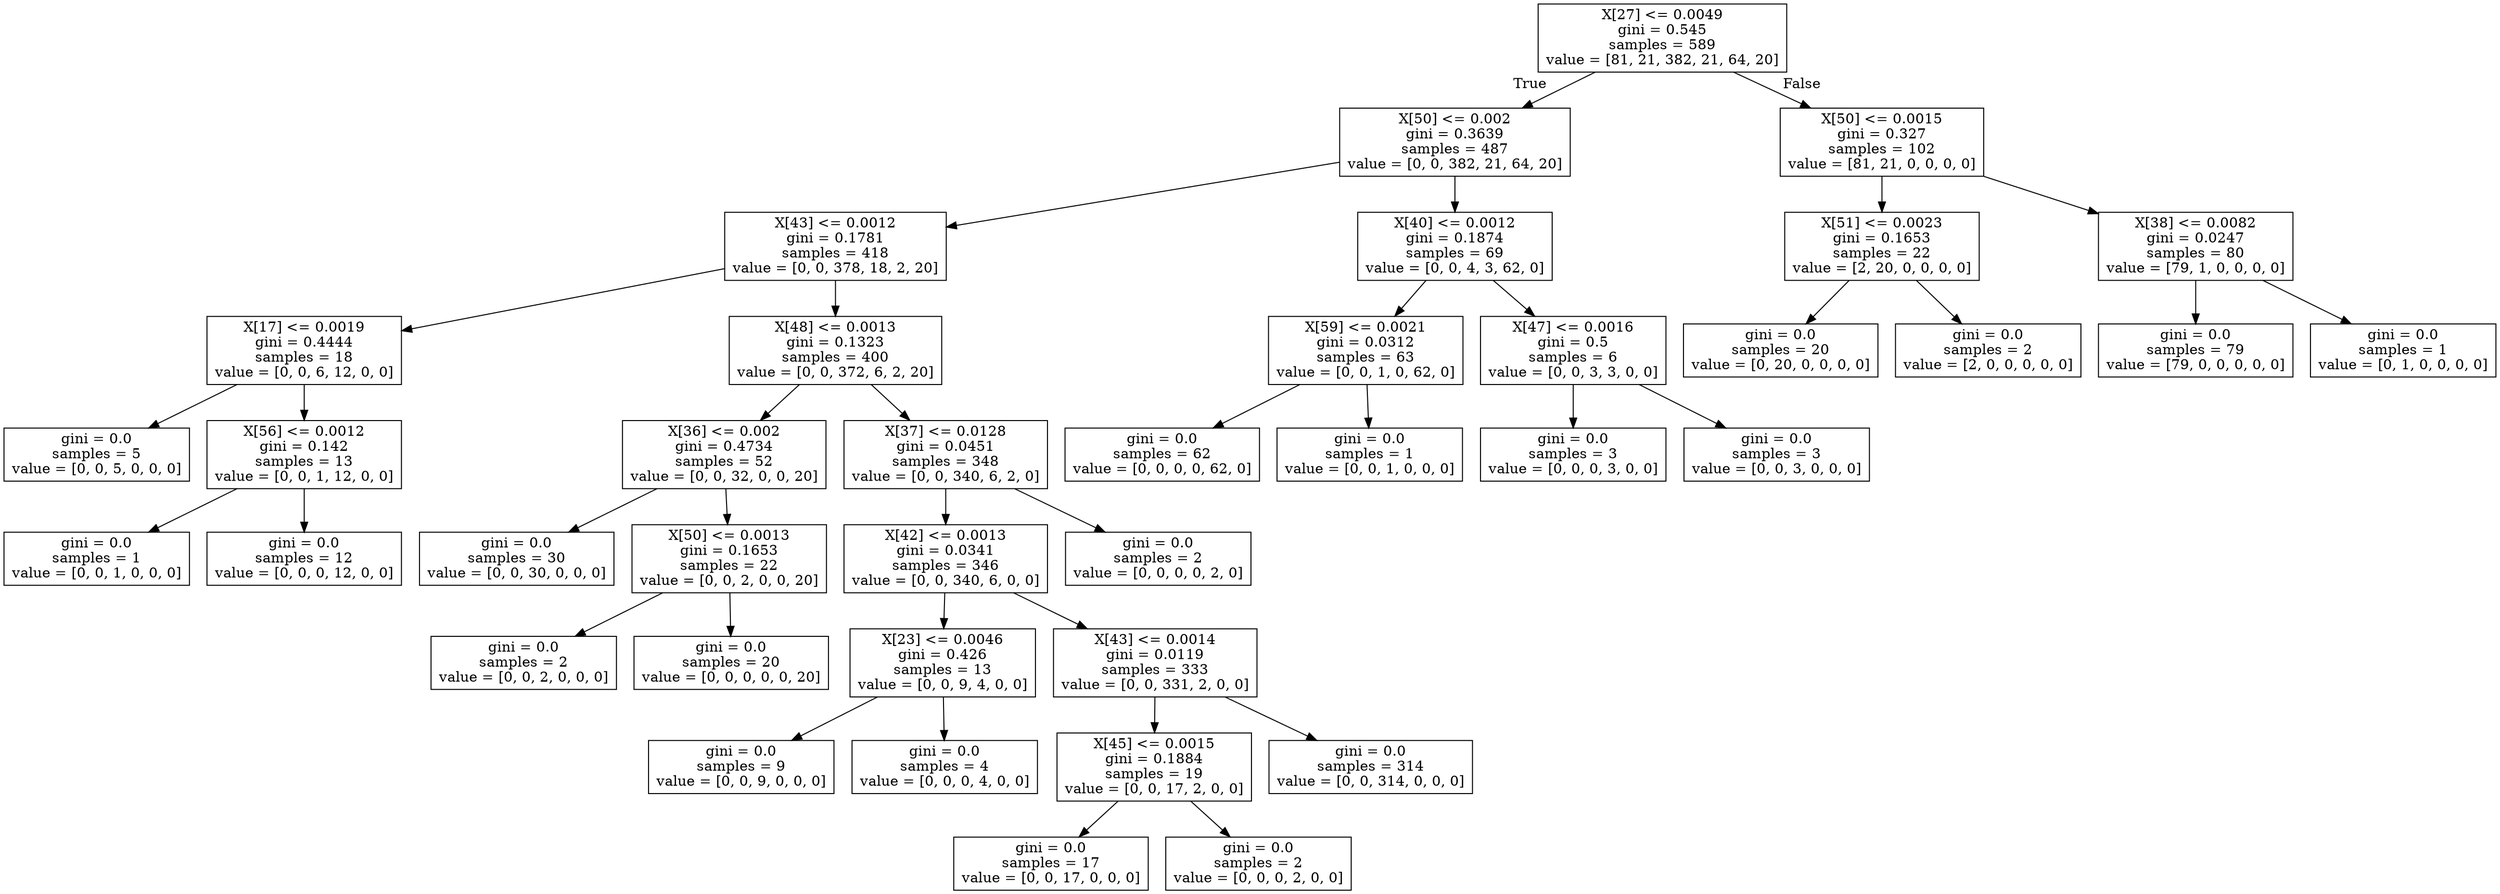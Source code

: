 digraph Tree {
node [shape=box] ;
0 [label="X[27] <= 0.0049\ngini = 0.545\nsamples = 589\nvalue = [81, 21, 382, 21, 64, 20]"] ;
1 [label="X[50] <= 0.002\ngini = 0.3639\nsamples = 487\nvalue = [0, 0, 382, 21, 64, 20]"] ;
0 -> 1 [labeldistance=2.5, labelangle=45, headlabel="True"] ;
2 [label="X[43] <= 0.0012\ngini = 0.1781\nsamples = 418\nvalue = [0, 0, 378, 18, 2, 20]"] ;
1 -> 2 ;
3 [label="X[17] <= 0.0019\ngini = 0.4444\nsamples = 18\nvalue = [0, 0, 6, 12, 0, 0]"] ;
2 -> 3 ;
4 [label="gini = 0.0\nsamples = 5\nvalue = [0, 0, 5, 0, 0, 0]"] ;
3 -> 4 ;
5 [label="X[56] <= 0.0012\ngini = 0.142\nsamples = 13\nvalue = [0, 0, 1, 12, 0, 0]"] ;
3 -> 5 ;
6 [label="gini = 0.0\nsamples = 1\nvalue = [0, 0, 1, 0, 0, 0]"] ;
5 -> 6 ;
7 [label="gini = 0.0\nsamples = 12\nvalue = [0, 0, 0, 12, 0, 0]"] ;
5 -> 7 ;
8 [label="X[48] <= 0.0013\ngini = 0.1323\nsamples = 400\nvalue = [0, 0, 372, 6, 2, 20]"] ;
2 -> 8 ;
9 [label="X[36] <= 0.002\ngini = 0.4734\nsamples = 52\nvalue = [0, 0, 32, 0, 0, 20]"] ;
8 -> 9 ;
10 [label="gini = 0.0\nsamples = 30\nvalue = [0, 0, 30, 0, 0, 0]"] ;
9 -> 10 ;
11 [label="X[50] <= 0.0013\ngini = 0.1653\nsamples = 22\nvalue = [0, 0, 2, 0, 0, 20]"] ;
9 -> 11 ;
12 [label="gini = 0.0\nsamples = 2\nvalue = [0, 0, 2, 0, 0, 0]"] ;
11 -> 12 ;
13 [label="gini = 0.0\nsamples = 20\nvalue = [0, 0, 0, 0, 0, 20]"] ;
11 -> 13 ;
14 [label="X[37] <= 0.0128\ngini = 0.0451\nsamples = 348\nvalue = [0, 0, 340, 6, 2, 0]"] ;
8 -> 14 ;
15 [label="X[42] <= 0.0013\ngini = 0.0341\nsamples = 346\nvalue = [0, 0, 340, 6, 0, 0]"] ;
14 -> 15 ;
16 [label="X[23] <= 0.0046\ngini = 0.426\nsamples = 13\nvalue = [0, 0, 9, 4, 0, 0]"] ;
15 -> 16 ;
17 [label="gini = 0.0\nsamples = 9\nvalue = [0, 0, 9, 0, 0, 0]"] ;
16 -> 17 ;
18 [label="gini = 0.0\nsamples = 4\nvalue = [0, 0, 0, 4, 0, 0]"] ;
16 -> 18 ;
19 [label="X[43] <= 0.0014\ngini = 0.0119\nsamples = 333\nvalue = [0, 0, 331, 2, 0, 0]"] ;
15 -> 19 ;
20 [label="X[45] <= 0.0015\ngini = 0.1884\nsamples = 19\nvalue = [0, 0, 17, 2, 0, 0]"] ;
19 -> 20 ;
21 [label="gini = 0.0\nsamples = 17\nvalue = [0, 0, 17, 0, 0, 0]"] ;
20 -> 21 ;
22 [label="gini = 0.0\nsamples = 2\nvalue = [0, 0, 0, 2, 0, 0]"] ;
20 -> 22 ;
23 [label="gini = 0.0\nsamples = 314\nvalue = [0, 0, 314, 0, 0, 0]"] ;
19 -> 23 ;
24 [label="gini = 0.0\nsamples = 2\nvalue = [0, 0, 0, 0, 2, 0]"] ;
14 -> 24 ;
25 [label="X[40] <= 0.0012\ngini = 0.1874\nsamples = 69\nvalue = [0, 0, 4, 3, 62, 0]"] ;
1 -> 25 ;
26 [label="X[59] <= 0.0021\ngini = 0.0312\nsamples = 63\nvalue = [0, 0, 1, 0, 62, 0]"] ;
25 -> 26 ;
27 [label="gini = 0.0\nsamples = 62\nvalue = [0, 0, 0, 0, 62, 0]"] ;
26 -> 27 ;
28 [label="gini = 0.0\nsamples = 1\nvalue = [0, 0, 1, 0, 0, 0]"] ;
26 -> 28 ;
29 [label="X[47] <= 0.0016\ngini = 0.5\nsamples = 6\nvalue = [0, 0, 3, 3, 0, 0]"] ;
25 -> 29 ;
30 [label="gini = 0.0\nsamples = 3\nvalue = [0, 0, 0, 3, 0, 0]"] ;
29 -> 30 ;
31 [label="gini = 0.0\nsamples = 3\nvalue = [0, 0, 3, 0, 0, 0]"] ;
29 -> 31 ;
32 [label="X[50] <= 0.0015\ngini = 0.327\nsamples = 102\nvalue = [81, 21, 0, 0, 0, 0]"] ;
0 -> 32 [labeldistance=2.5, labelangle=-45, headlabel="False"] ;
33 [label="X[51] <= 0.0023\ngini = 0.1653\nsamples = 22\nvalue = [2, 20, 0, 0, 0, 0]"] ;
32 -> 33 ;
34 [label="gini = 0.0\nsamples = 20\nvalue = [0, 20, 0, 0, 0, 0]"] ;
33 -> 34 ;
35 [label="gini = 0.0\nsamples = 2\nvalue = [2, 0, 0, 0, 0, 0]"] ;
33 -> 35 ;
36 [label="X[38] <= 0.0082\ngini = 0.0247\nsamples = 80\nvalue = [79, 1, 0, 0, 0, 0]"] ;
32 -> 36 ;
37 [label="gini = 0.0\nsamples = 79\nvalue = [79, 0, 0, 0, 0, 0]"] ;
36 -> 37 ;
38 [label="gini = 0.0\nsamples = 1\nvalue = [0, 1, 0, 0, 0, 0]"] ;
36 -> 38 ;
}